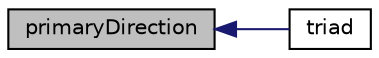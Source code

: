 digraph "primaryDirection"
{
  bgcolor="transparent";
  edge [fontname="Helvetica",fontsize="10",labelfontname="Helvetica",labelfontsize="10"];
  node [fontname="Helvetica",fontsize="10",shape=record];
  rankdir="LR";
  Node1 [label="primaryDirection",height=0.2,width=0.4,color="black", fillcolor="grey75", style="filled", fontcolor="black"];
  Node1 -> Node2 [dir="back",color="midnightblue",fontsize="10",style="solid",fontname="Helvetica"];
  Node2 [label="triad",height=0.2,width=0.4,color="black",URL="$a02688.html#abdb8a3e88d6eb21817d59de4600937d3",tooltip="Construct from a primary axis with the other two unset. "];
}
